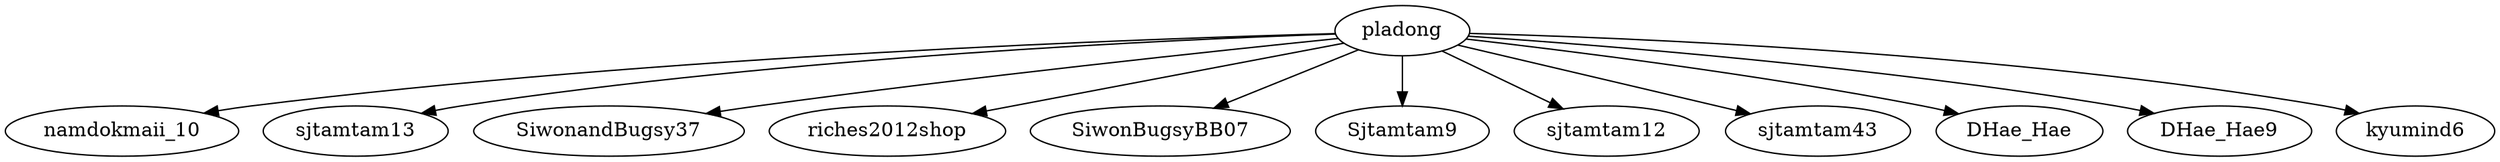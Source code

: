 strict digraph {
"pladong" -> "namdokmaii_10"
"pladong" -> "sjtamtam13"
"pladong" -> "SiwonandBugsy37"
"pladong" -> "riches2012shop"
"pladong" -> "SiwonBugsyBB07"
"pladong" -> "Sjtamtam9"
"pladong" -> "sjtamtam12"
"pladong" -> "sjtamtam43"
"pladong" -> "DHae_Hae"
"pladong" -> "DHae_Hae9"
"pladong" -> "kyumind6"
}